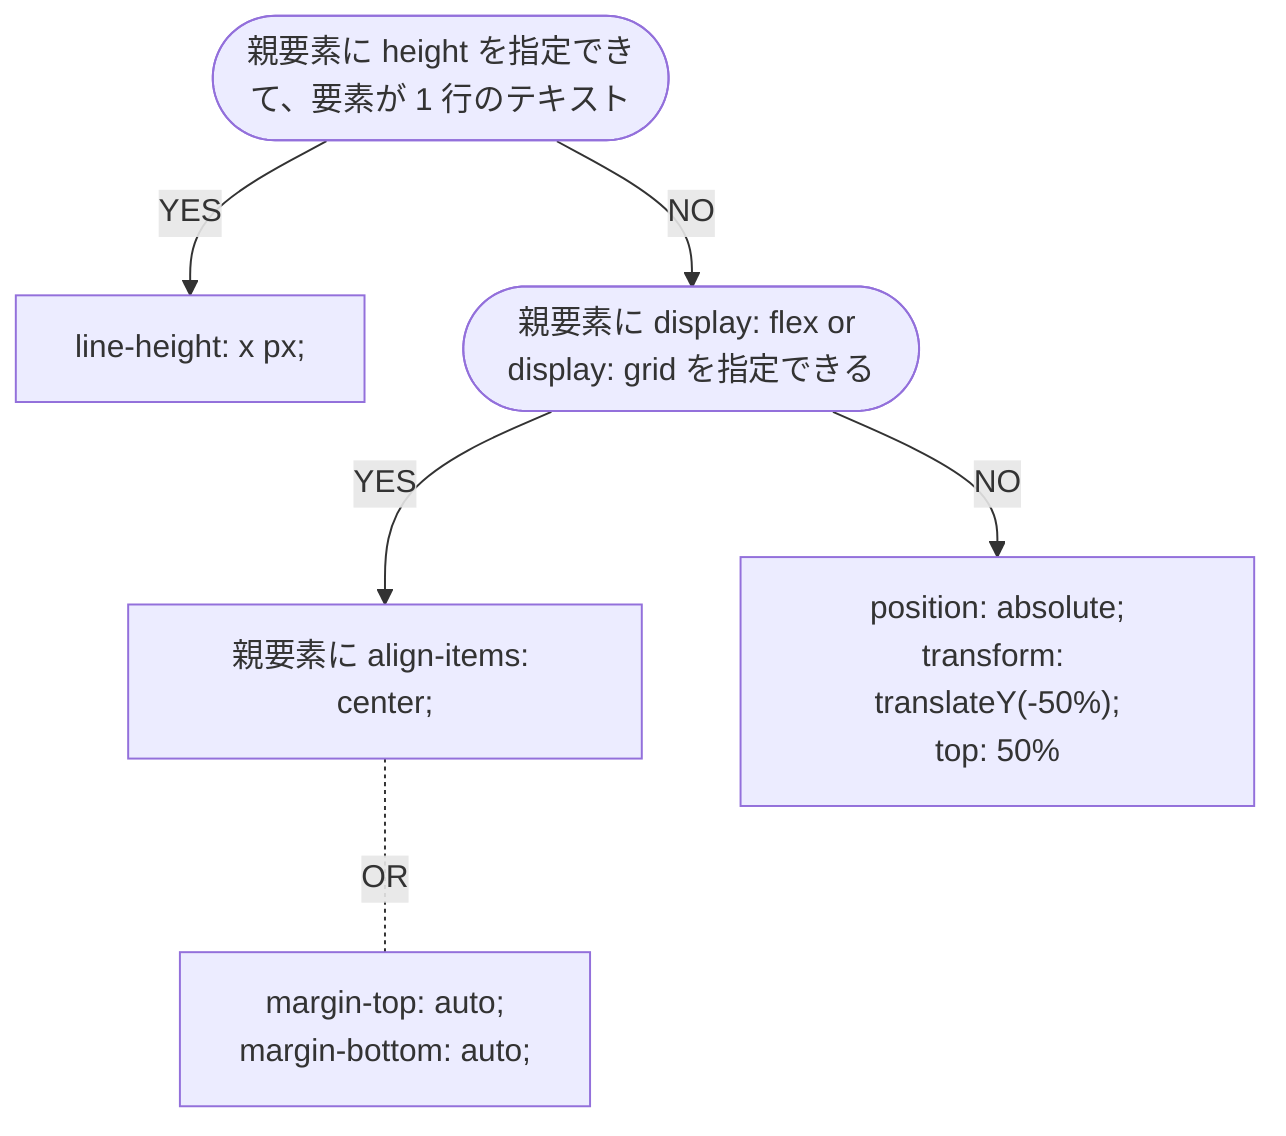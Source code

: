 graph TD;
    1([親要素に height を指定できて、要素が 1 行のテキスト])-- YES -->2[line-height: x px;];
    1-- NO -->3([親要素に display: flex or display: grid を指定できる]);
    3-- YES -->4[親要素に align-items: center;]
    4-. OR .-5["margin-top: auto;\nmargin-bottom: auto;"]
    3-- NO -->9["position: absolute;\ntransform: translateY(-50%);\ntop: 50%"]